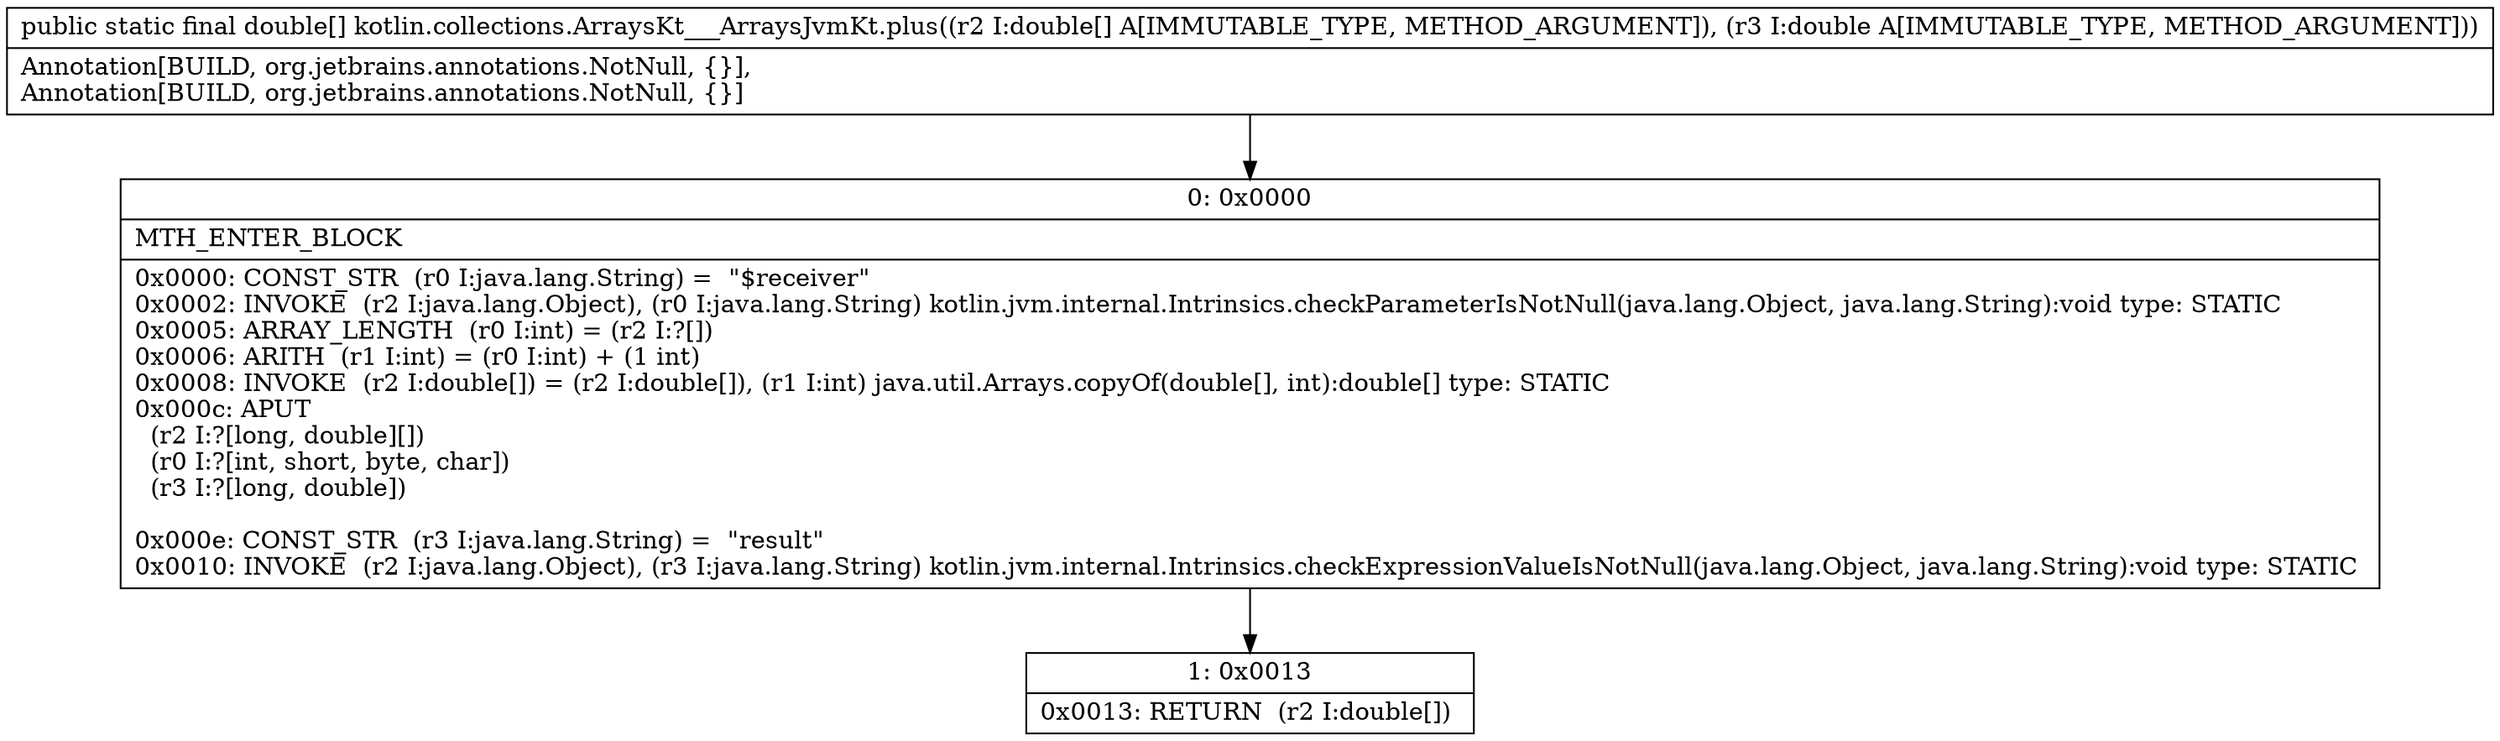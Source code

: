 digraph "CFG forkotlin.collections.ArraysKt___ArraysJvmKt.plus([DD)[D" {
Node_0 [shape=record,label="{0\:\ 0x0000|MTH_ENTER_BLOCK\l|0x0000: CONST_STR  (r0 I:java.lang.String) =  \"$receiver\" \l0x0002: INVOKE  (r2 I:java.lang.Object), (r0 I:java.lang.String) kotlin.jvm.internal.Intrinsics.checkParameterIsNotNull(java.lang.Object, java.lang.String):void type: STATIC \l0x0005: ARRAY_LENGTH  (r0 I:int) = (r2 I:?[]) \l0x0006: ARITH  (r1 I:int) = (r0 I:int) + (1 int) \l0x0008: INVOKE  (r2 I:double[]) = (r2 I:double[]), (r1 I:int) java.util.Arrays.copyOf(double[], int):double[] type: STATIC \l0x000c: APUT  \l  (r2 I:?[long, double][])\l  (r0 I:?[int, short, byte, char])\l  (r3 I:?[long, double])\l \l0x000e: CONST_STR  (r3 I:java.lang.String) =  \"result\" \l0x0010: INVOKE  (r2 I:java.lang.Object), (r3 I:java.lang.String) kotlin.jvm.internal.Intrinsics.checkExpressionValueIsNotNull(java.lang.Object, java.lang.String):void type: STATIC \l}"];
Node_1 [shape=record,label="{1\:\ 0x0013|0x0013: RETURN  (r2 I:double[]) \l}"];
MethodNode[shape=record,label="{public static final double[] kotlin.collections.ArraysKt___ArraysJvmKt.plus((r2 I:double[] A[IMMUTABLE_TYPE, METHOD_ARGUMENT]), (r3 I:double A[IMMUTABLE_TYPE, METHOD_ARGUMENT]))  | Annotation[BUILD, org.jetbrains.annotations.NotNull, \{\}], \lAnnotation[BUILD, org.jetbrains.annotations.NotNull, \{\}]\l}"];
MethodNode -> Node_0;
Node_0 -> Node_1;
}

